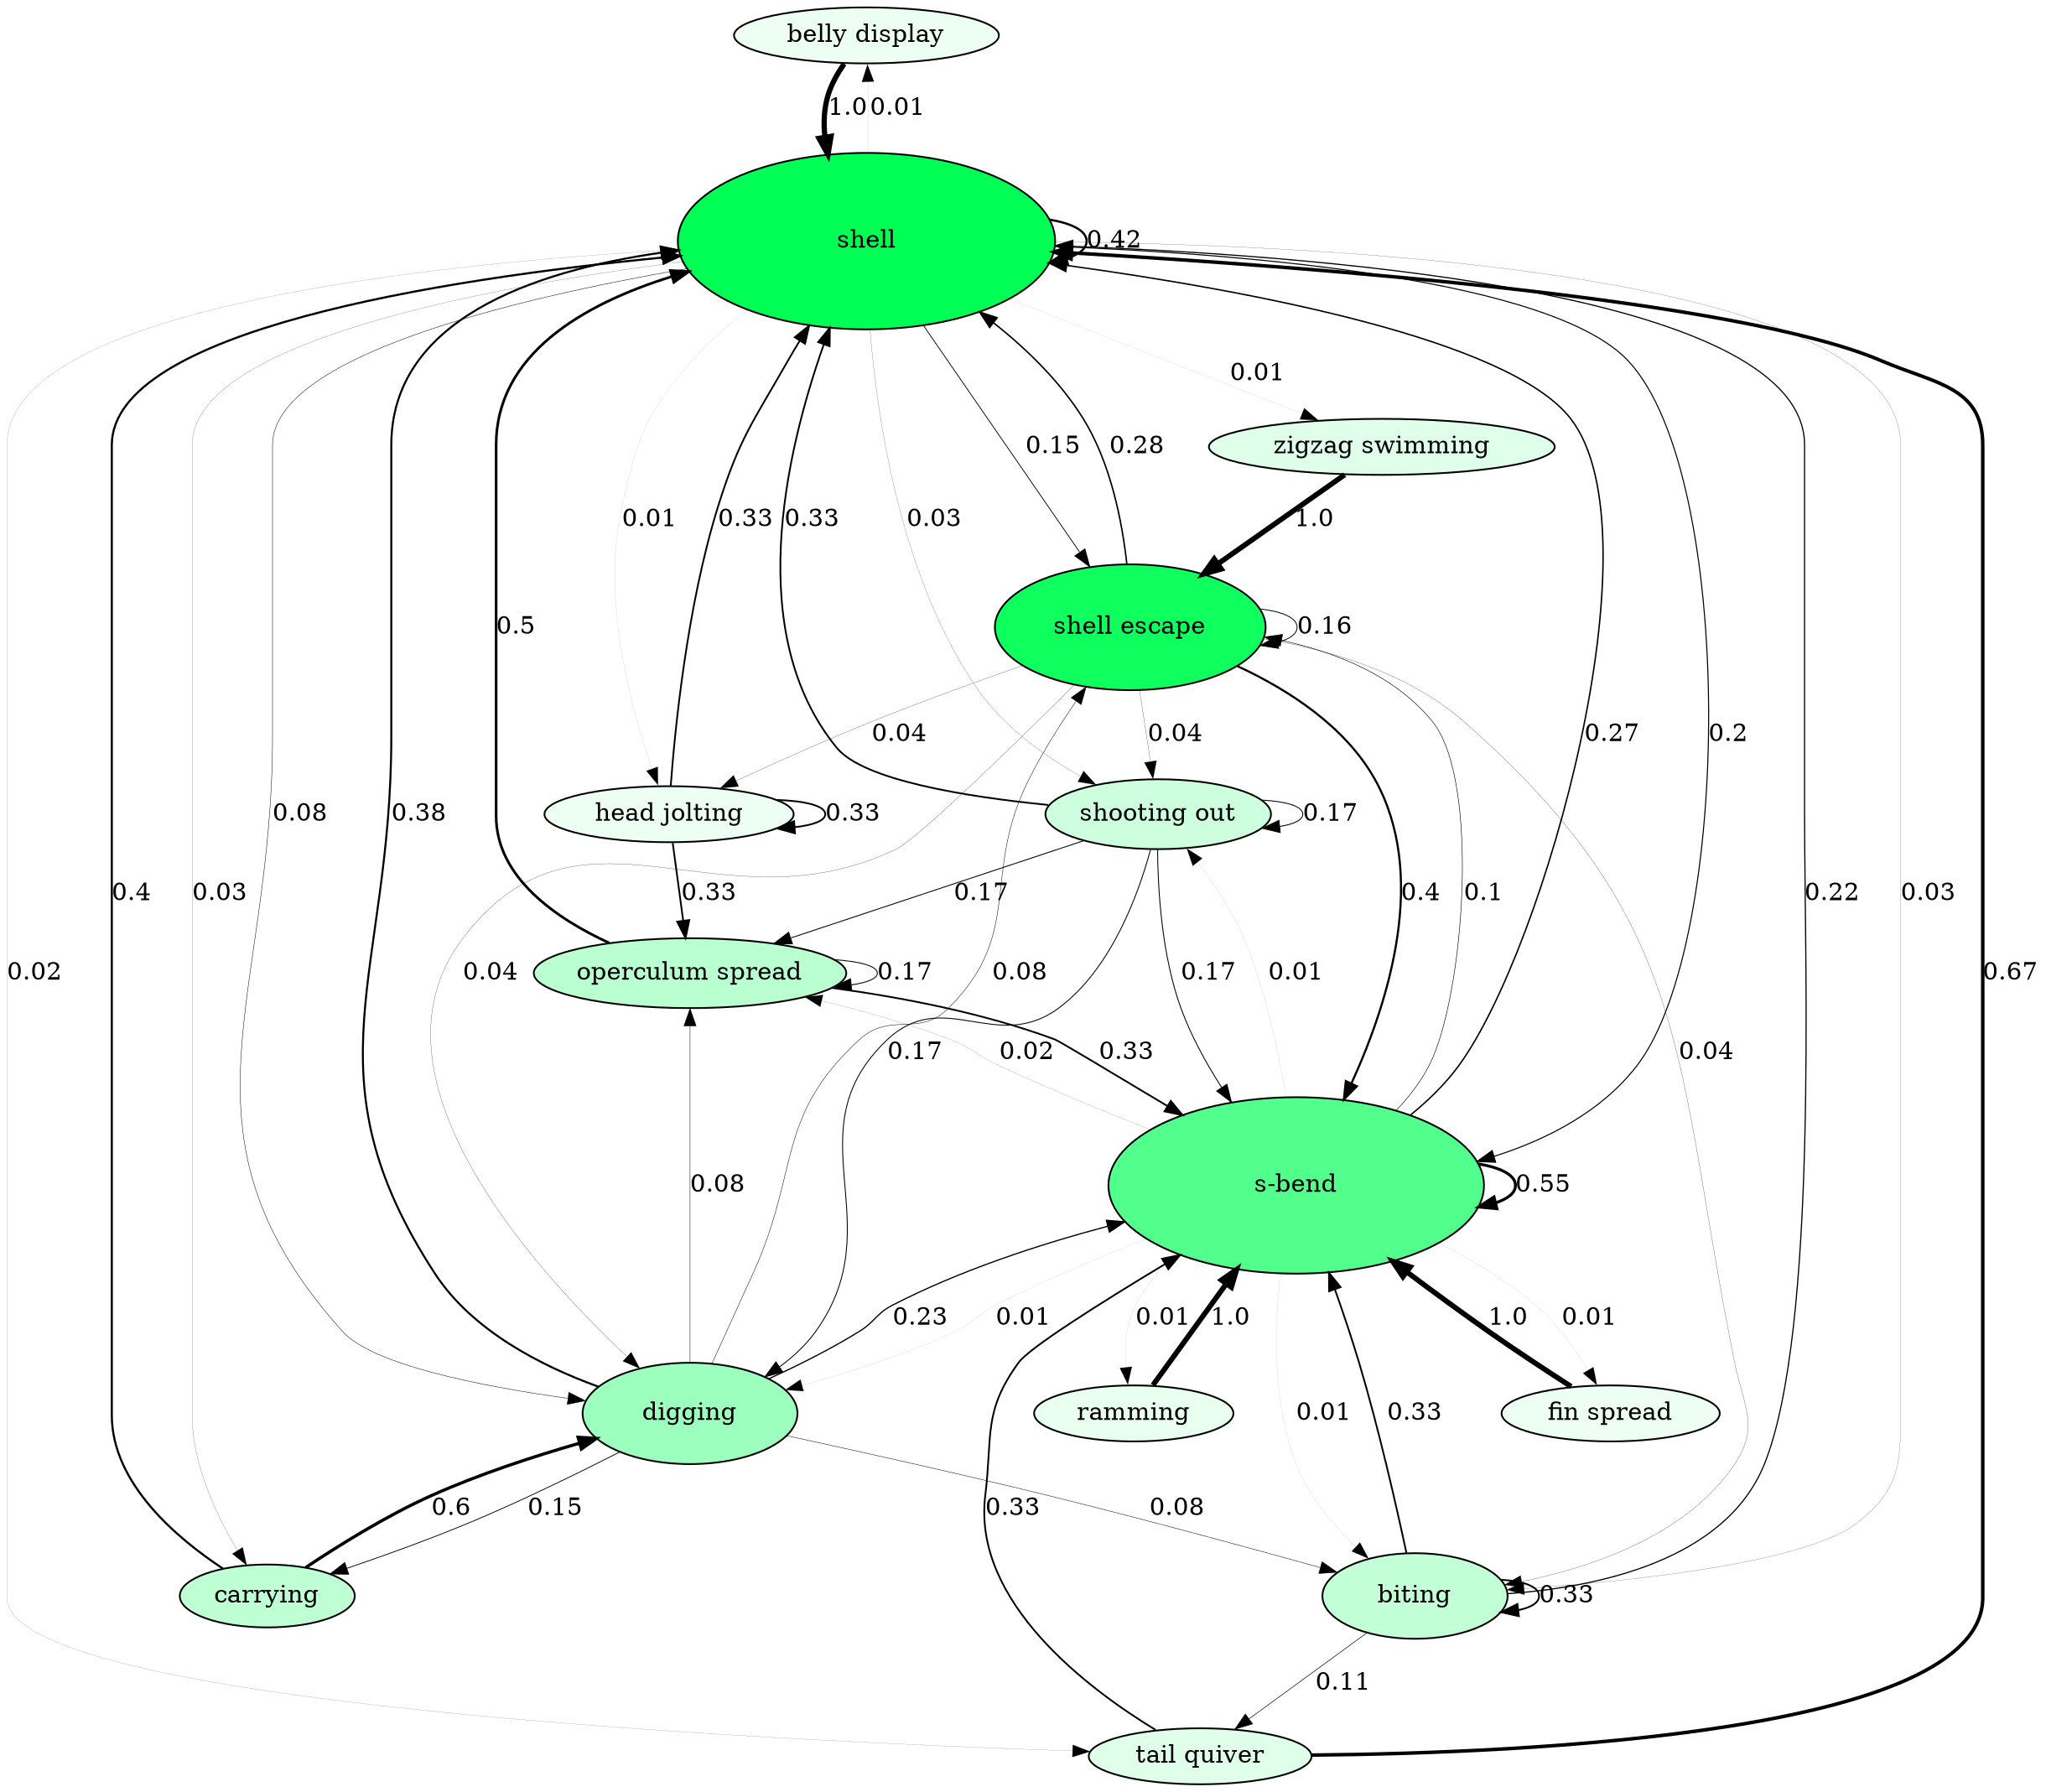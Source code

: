 digraph  {
"belly display" [fillcolor="0.3888888888888889 0.07121459575575294 1", height="0.0", style=filled, tooltip="what should &#013; be here", width="0.0"];
shell [fillcolor="0.3888888888888889 1.0 1", height="1.4", style=filled, tooltip="what should &#013; be here", width="3.0"];
biting [fillcolor="0.3888888888888889 0.2418649574452041 1", height="0.6853115634435487", style=filled, tooltip="what should &#013; be here", width="1.4685247788076043"];
"s-bend" [fillcolor="0.3888888888888889 0.6756738280019765 1", height="1.396475683024319", style=filled, tooltip="what should &#013; be here", width="2.9924478921949693"];
"tail quiver" [fillcolor="0.3888888888888889 0.12256993308852637 1", height="0.34265578172177436", style=filled, tooltip="what should &#013; be here", width="0.7342623894038022"];
carrying [fillcolor="0.3888888888888889 0.2522701846311305 1", height="0.5019816469433013", style=filled, tooltip="what should &#013; be here", width="1.0756749577356457"];
digging [fillcolor="0.3888888888888889 0.38888055848677033 1", height="0.8000044567344716", style=filled, tooltip="what should &#013; be here", width="1.7142952644310108"];
"operculum spread" [fillcolor="0.3888888888888889 0.27732783331396 1", height="0.5588475096433284", style=filled, tooltip="what should &#013; be here", width="1.1975303778071325"];
"shell escape" [fillcolor="0.3888888888888889 0.9392826648643563 1", height="1.0039632938866025", style=filled, tooltip="what should &#013; be here", width="2.1513499154712914"];
"fin spread" [fillcolor="0.3888888888888889 0.07121459575575294 1", height="0.0", style=filled, tooltip="what should &#013; be here", width="0.0"];
"head jolting" [fillcolor="0.3888888888888889 0.07193970444466917 1", height="0.34265578172177436", style=filled, tooltip="what should &#013; be here", width="0.7342623894038022"];
ramming [fillcolor="0.3888888888888889 0.08820729744764204 1", height="0.0", style=filled, tooltip="what should &#013; be here", width="0.0"];
"shooting out" [fillcolor="0.3888888888888889 0.19855123705985703 1", height="0.5588475096433284", style=filled, tooltip="what should &#013; be here", width="1.1975303778071325"];
"zigzag swimming" [fillcolor="0.3888888888888889 0.12873251888963377 1", height="0.0", style=filled, tooltip="what should &#013; be here", width="0.0"];
"belly display" -> shell  [label="1.0", penwidth="3.0"];
shell -> "belly display"  [label="0.01", penwidth="0.03"];
shell -> biting  [label="0.03", penwidth="0.09"];
shell -> carrying  [label="0.03", penwidth="0.09"];
shell -> digging  [label="0.08", penwidth="0.24"];
shell -> "head jolting"  [label="0.01", penwidth="0.03"];
shell -> "s-bend"  [label="0.2", penwidth="0.6000000000000001"];
shell -> shell  [label="0.42", penwidth="1.26"];
shell -> "shell escape"  [label="0.15", penwidth="0.44999999999999996"];
shell -> "shooting out"  [label="0.03", penwidth="0.09"];
shell -> "tail quiver"  [label="0.02", penwidth="0.06"];
shell -> "zigzag swimming"  [label="0.01", penwidth="0.03"];
biting -> biting  [label="0.33", penwidth="0.99"];
biting -> "s-bend"  [label="0.33", penwidth="0.99"];
biting -> shell  [label="0.22", penwidth="0.66"];
biting -> "tail quiver"  [label="0.11", penwidth="0.33"];
"s-bend" -> biting  [label="0.01", penwidth="0.03"];
"s-bend" -> digging  [label="0.01", penwidth="0.03"];
"s-bend" -> "fin spread"  [label="0.01", penwidth="0.03"];
"s-bend" -> "operculum spread"  [label="0.02", penwidth="0.06"];
"s-bend" -> ramming  [label="0.01", penwidth="0.03"];
"s-bend" -> "s-bend"  [label="0.55", penwidth="1.6500000000000001"];
"s-bend" -> shell  [label="0.27", penwidth="0.81"];
"s-bend" -> "shell escape"  [label="0.1", penwidth="0.30000000000000004"];
"s-bend" -> "shooting out"  [label="0.01", penwidth="0.03"];
"tail quiver" -> "s-bend"  [label="0.33", penwidth="0.99"];
"tail quiver" -> shell  [label="0.67", penwidth="2.0100000000000002"];
carrying -> digging  [label="0.6", penwidth="1.7999999999999998"];
carrying -> shell  [label="0.4", penwidth="1.2000000000000002"];
digging -> biting  [label="0.08", penwidth="0.24"];
digging -> carrying  [label="0.15", penwidth="0.44999999999999996"];
digging -> "operculum spread"  [label="0.08", penwidth="0.24"];
digging -> "s-bend"  [label="0.23", penwidth="0.6900000000000001"];
digging -> shell  [label="0.38", penwidth="1.1400000000000001"];
digging -> "shell escape"  [label="0.08", penwidth="0.24"];
"operculum spread" -> "operculum spread"  [label="0.17", penwidth="0.51"];
"operculum spread" -> "s-bend"  [label="0.33", penwidth="0.99"];
"operculum spread" -> shell  [label="0.5", penwidth="1.5"];
"shell escape" -> biting  [label="0.04", penwidth="0.12"];
"shell escape" -> digging  [label="0.04", penwidth="0.12"];
"shell escape" -> "head jolting"  [label="0.04", penwidth="0.12"];
"shell escape" -> "s-bend"  [label="0.4", penwidth="1.2000000000000002"];
"shell escape" -> shell  [label="0.28", penwidth="0.8400000000000001"];
"shell escape" -> "shell escape"  [label="0.16", penwidth="0.48"];
"shell escape" -> "shooting out"  [label="0.04", penwidth="0.12"];
"fin spread" -> "s-bend"  [label="1.0", penwidth="3.0"];
"head jolting" -> "head jolting"  [label="0.33", penwidth="0.99"];
"head jolting" -> "operculum spread"  [label="0.33", penwidth="0.99"];
"head jolting" -> shell  [label="0.33", penwidth="0.99"];
ramming -> "s-bend"  [label="1.0", penwidth="3.0"];
"shooting out" -> digging  [label="0.17", penwidth="0.51"];
"shooting out" -> "operculum spread"  [label="0.17", penwidth="0.51"];
"shooting out" -> "s-bend"  [label="0.17", penwidth="0.51"];
"shooting out" -> shell  [label="0.33", penwidth="0.99"];
"shooting out" -> "shooting out"  [label="0.17", penwidth="0.51"];
"zigzag swimming" -> "shell escape"  [label="1.0", penwidth="3.0"];
}
